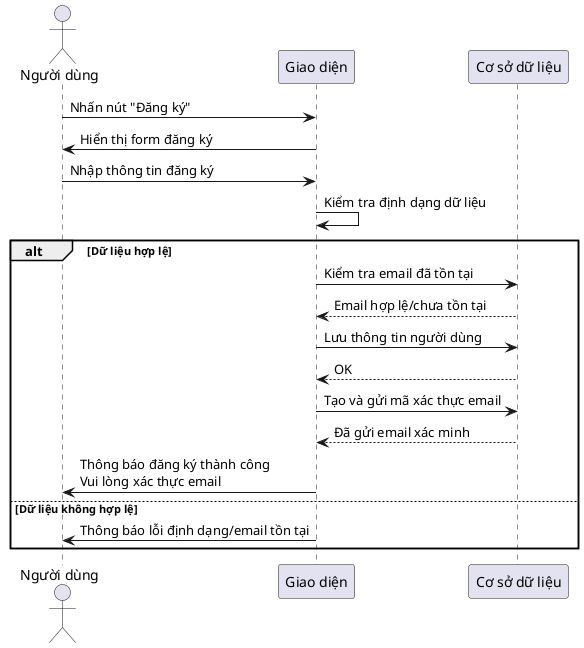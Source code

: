@startuml
actor "Người dùng" as User
participant "Giao diện" as UI
participant "Cơ sở dữ liệu" as DB

User -> UI : Nhấn nút "Đăng ký"
UI -> User : Hiển thị form đăng ký
User -> UI : Nhập thông tin đăng ký
UI -> UI : Kiểm tra định dạng dữ liệu

alt Dữ liệu hợp lệ
    UI -> DB : Kiểm tra email đã tồn tại
    DB --> UI : Email hợp lệ/chưa tồn tại

    UI -> DB : Lưu thông tin người dùng
    DB --> UI : OK

    UI -> DB : Tạo và gửi mã xác thực email
    DB --> UI : Đã gửi email xác minh

    UI -> User : Thông báo đăng ký thành công\nVui lòng xác thực email
else Dữ liệu không hợp lệ
    UI -> User : Thông báo lỗi định dạng/email tồn tại
end
@enduml
